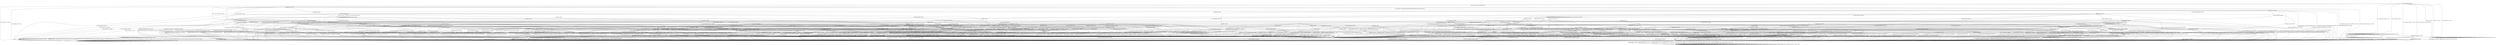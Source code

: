 digraph h14 {
s0 [label="s0"];
s1 [label="s1"];
s2 [label="s2"];
s6 [label="s6"];
s8 [label="s8"];
s14 [label="s14"];
s3 [label="s3"];
s4 [label="s4"];
s7 [label="s7"];
s9 [label="s9"];
s10 [label="s10"];
s15 [label="s15"];
s48 [label="s48"];
s5 [label="s5"];
s11 [label="s11"];
s19 [label="s19"];
s21 [label="s21"];
s25 [label="s25"];
s26 [label="s26"];
s29 [label="s29"];
s31 [label="s31"];
s40 [label="s40"];
s51 [label="s51"];
s74 [label="s74"];
s76 [label="s76"];
s12 [label="s12"];
s16 [label="s16"];
s17 [label="s17"];
s28 [label="s28"];
s34 [label="s34"];
s35 [label="s35"];
s43 [label="s43"];
s49 [label="s49"];
s53 [label="s53"];
s54 [label="s54"];
s56 [label="s56"];
s57 [label="s57"];
s75 [label="s75"];
s77 [label="s77"];
s78 [label="s78"];
s13 [label="s13"];
s18 [label="s18"];
s20 [label="s20"];
s22 [label="s22"];
s27 [label="s27"];
s30 [label="s30"];
s32 [label="s32"];
s33 [label="s33"];
s38 [label="s38"];
s41 [label="s41"];
s42 [label="s42"];
s50 [label="s50"];
s58 [label="s58"];
s59 [label="s59"];
s62 [label="s62"];
s23 [label="s23"];
s36 [label="s36"];
s37 [label="s37"];
s39 [label="s39"];
s44 [label="s44"];
s45 [label="s45"];
s46 [label="s46"];
s52 [label="s52"];
s55 [label="s55"];
s61 [label="s61"];
s63 [label="s63"];
s64 [label="s64"];
s67 [label="s67"];
s69 [label="s69"];
s70 [label="s70"];
s24 [label="s24"];
s47 [label="s47"];
s60 [label="s60"];
s65 [label="s65"];
s66 [label="s66"];
s68 [label="s68"];
s72 [label="s72"];
s71 [label="s71"];
s73 [label="s73"];
s0 -> s1 [label="RSA_CLIENT_HELLO / HELLO_VERIFY_REQUEST"];
s0 -> s2 [label="RSA_CLIENT_KEY_EXCHANGE / TIMEOUT"];
s0 -> s8 [label="CHANGE_CIPHER_SPEC / TIMEOUT"];
s0 -> s14 [label="FINISHED / TIMEOUT"];
s0 -> s0 [label="APPLICATION / TIMEOUT"];
s0 -> s14 [label="CERTIFICATE / TIMEOUT"];
s0 -> s2 [label="EMPTY_CERTIFICATE / TIMEOUT"];
s0 -> s14 [label="CERTIFICATE_VERIFY / TIMEOUT"];
s0 -> s6 [label="Alert(WARNING,CLOSE_NOTIFY) / TIMEOUT"];
s0 -> s6 [label="Alert(FATAL,UNEXPECTED_MESSAGE) / TIMEOUT"];
s1 -> s3 [label="RSA_CLIENT_HELLO / SERVER_HELLO,CERTIFICATE,CERTIFICATE_REQUEST,SERVER_HELLO_DONE"];
s1 -> s4 [label="RSA_CLIENT_KEY_EXCHANGE / TIMEOUT"];
s1 -> s8 [label="CHANGE_CIPHER_SPEC / TIMEOUT"];
s1 -> s10 [label="FINISHED / TIMEOUT"];
s1 -> s1 [label="APPLICATION / TIMEOUT"];
s1 -> s48 [label="CERTIFICATE / TIMEOUT"];
s1 -> s15 [label="EMPTY_CERTIFICATE / TIMEOUT"];
s1 -> s10 [label="CERTIFICATE_VERIFY / TIMEOUT"];
s1 -> s6 [label="Alert(WARNING,CLOSE_NOTIFY) / Alert(WARNING,CLOSE_NOTIFY)"];
s1 -> s6 [label="Alert(FATAL,UNEXPECTED_MESSAGE) / TIMEOUT"];
s2 -> s2 [label="RSA_CLIENT_HELLO / TIMEOUT"];
s2 -> s14 [label="RSA_CLIENT_KEY_EXCHANGE / TIMEOUT"];
s2 -> s9 [label="CHANGE_CIPHER_SPEC / TIMEOUT"];
s2 -> s2 [label="FINISHED / TIMEOUT"];
s2 -> s2 [label="APPLICATION / TIMEOUT"];
s2 -> s2 [label="CERTIFICATE / TIMEOUT"];
s2 -> s2 [label="EMPTY_CERTIFICATE / TIMEOUT"];
s2 -> s2 [label="CERTIFICATE_VERIFY / TIMEOUT"];
s2 -> s6 [label="Alert(WARNING,CLOSE_NOTIFY) / TIMEOUT"];
s2 -> s6 [label="Alert(FATAL,UNEXPECTED_MESSAGE) / TIMEOUT"];
s6 -> s7 [label="RSA_CLIENT_HELLO / TIMEOUT"];
s6 -> s7 [label="RSA_CLIENT_KEY_EXCHANGE / TIMEOUT"];
s6 -> s7 [label="CHANGE_CIPHER_SPEC / TIMEOUT"];
s6 -> s7 [label="FINISHED / TIMEOUT"];
s6 -> s7 [label="APPLICATION / TIMEOUT"];
s6 -> s7 [label="CERTIFICATE / TIMEOUT"];
s6 -> s7 [label="EMPTY_CERTIFICATE / TIMEOUT"];
s6 -> s7 [label="CERTIFICATE_VERIFY / TIMEOUT"];
s6 -> s7 [label="Alert(WARNING,CLOSE_NOTIFY) / TIMEOUT"];
s6 -> s7 [label="Alert(FATAL,UNEXPECTED_MESSAGE) / TIMEOUT"];
s8 -> s8 [label="RSA_CLIENT_HELLO / TIMEOUT"];
s8 -> s8 [label="RSA_CLIENT_KEY_EXCHANGE / TIMEOUT"];
s8 -> s8 [label="CHANGE_CIPHER_SPEC / TIMEOUT"];
s8 -> s8 [label="FINISHED / TIMEOUT"];
s8 -> s8 [label="APPLICATION / TIMEOUT"];
s8 -> s8 [label="CERTIFICATE / TIMEOUT"];
s8 -> s8 [label="EMPTY_CERTIFICATE / TIMEOUT"];
s8 -> s8 [label="CERTIFICATE_VERIFY / TIMEOUT"];
s8 -> s8 [label="Alert(WARNING,CLOSE_NOTIFY) / TIMEOUT"];
s8 -> s8 [label="Alert(FATAL,UNEXPECTED_MESSAGE) / TIMEOUT"];
s14 -> s14 [label="RSA_CLIENT_HELLO / TIMEOUT"];
s14 -> s14 [label="RSA_CLIENT_KEY_EXCHANGE / TIMEOUT"];
s14 -> s8 [label="CHANGE_CIPHER_SPEC / TIMEOUT"];
s14 -> s14 [label="FINISHED / TIMEOUT"];
s14 -> s14 [label="APPLICATION / TIMEOUT"];
s14 -> s14 [label="CERTIFICATE / TIMEOUT"];
s14 -> s14 [label="EMPTY_CERTIFICATE / TIMEOUT"];
s14 -> s14 [label="CERTIFICATE_VERIFY / TIMEOUT"];
s14 -> s6 [label="Alert(WARNING,CLOSE_NOTIFY) / TIMEOUT"];
s14 -> s6 [label="Alert(FATAL,UNEXPECTED_MESSAGE) / TIMEOUT"];
s3 -> s6 [label="RSA_CLIENT_HELLO / Alert(FATAL,UNEXPECTED_MESSAGE)"];
s3 -> s11 [label="RSA_CLIENT_KEY_EXCHANGE / TIMEOUT"];
s3 -> s8 [label="CHANGE_CIPHER_SPEC / TIMEOUT"];
s3 -> s10 [label="FINISHED / TIMEOUT"];
s3 -> s3 [label="APPLICATION / TIMEOUT"];
s3 -> s76 [label="CERTIFICATE / TIMEOUT"];
s3 -> s25 [label="EMPTY_CERTIFICATE / TIMEOUT"];
s3 -> s10 [label="CERTIFICATE_VERIFY / TIMEOUT"];
s3 -> s6 [label="Alert(WARNING,CLOSE_NOTIFY) / Alert(WARNING,CLOSE_NOTIFY)"];
s3 -> s6 [label="Alert(FATAL,UNEXPECTED_MESSAGE) / TIMEOUT"];
s4 -> s29 [label="RSA_CLIENT_HELLO / TIMEOUT"];
s4 -> s10 [label="RSA_CLIENT_KEY_EXCHANGE / TIMEOUT"];
s4 -> s5 [label="CHANGE_CIPHER_SPEC / TIMEOUT"];
s4 -> s19 [label="FINISHED / TIMEOUT"];
s4 -> s4 [label="APPLICATION / TIMEOUT"];
s4 -> s26 [label="CERTIFICATE / TIMEOUT"];
s4 -> s26 [label="EMPTY_CERTIFICATE / TIMEOUT"];
s4 -> s40 [label="CERTIFICATE_VERIFY / TIMEOUT"];
s4 -> s6 [label="Alert(WARNING,CLOSE_NOTIFY) / Alert(WARNING,CLOSE_NOTIFY)"];
s4 -> s6 [label="Alert(FATAL,UNEXPECTED_MESSAGE) / TIMEOUT"];
s7 -> s7 [label="RSA_CLIENT_HELLO / SOCKET_CLOSED"];
s7 -> s7 [label="RSA_CLIENT_KEY_EXCHANGE / SOCKET_CLOSED"];
s7 -> s7 [label="CHANGE_CIPHER_SPEC / SOCKET_CLOSED"];
s7 -> s7 [label="FINISHED / SOCKET_CLOSED"];
s7 -> s7 [label="APPLICATION / SOCKET_CLOSED"];
s7 -> s7 [label="CERTIFICATE / SOCKET_CLOSED"];
s7 -> s7 [label="EMPTY_CERTIFICATE / SOCKET_CLOSED"];
s7 -> s7 [label="CERTIFICATE_VERIFY / SOCKET_CLOSED"];
s7 -> s7 [label="Alert(WARNING,CLOSE_NOTIFY) / SOCKET_CLOSED"];
s7 -> s7 [label="Alert(FATAL,UNEXPECTED_MESSAGE) / SOCKET_CLOSED"];
s9 -> s6 [label="RSA_CLIENT_HELLO / TIMEOUT"];
s9 -> s6 [label="RSA_CLIENT_KEY_EXCHANGE / TIMEOUT"];
s9 -> s8 [label="CHANGE_CIPHER_SPEC / TIMEOUT"];
s9 -> s6 [label="FINISHED / TIMEOUT"];
s9 -> s9 [label="APPLICATION / TIMEOUT"];
s9 -> s6 [label="CERTIFICATE / TIMEOUT"];
s9 -> s6 [label="EMPTY_CERTIFICATE / TIMEOUT"];
s9 -> s6 [label="CERTIFICATE_VERIFY / TIMEOUT"];
s9 -> s9 [label="Alert(WARNING,CLOSE_NOTIFY) / TIMEOUT"];
s9 -> s9 [label="Alert(FATAL,UNEXPECTED_MESSAGE) / TIMEOUT"];
s10 -> s10 [label="RSA_CLIENT_HELLO / TIMEOUT"];
s10 -> s10 [label="RSA_CLIENT_KEY_EXCHANGE / TIMEOUT"];
s10 -> s8 [label="CHANGE_CIPHER_SPEC / TIMEOUT"];
s10 -> s10 [label="FINISHED / TIMEOUT"];
s10 -> s10 [label="APPLICATION / TIMEOUT"];
s10 -> s10 [label="CERTIFICATE / TIMEOUT"];
s10 -> s10 [label="EMPTY_CERTIFICATE / TIMEOUT"];
s10 -> s10 [label="CERTIFICATE_VERIFY / TIMEOUT"];
s10 -> s6 [label="Alert(WARNING,CLOSE_NOTIFY) / Alert(WARNING,CLOSE_NOTIFY)"];
s10 -> s6 [label="Alert(FATAL,UNEXPECTED_MESSAGE) / TIMEOUT"];
s15 -> s31 [label="RSA_CLIENT_HELLO / TIMEOUT"];
s15 -> s26 [label="RSA_CLIENT_KEY_EXCHANGE / TIMEOUT"];
s15 -> s5 [label="CHANGE_CIPHER_SPEC / TIMEOUT"];
s15 -> s21 [label="FINISHED / TIMEOUT"];
s15 -> s15 [label="APPLICATION / TIMEOUT"];
s15 -> s10 [label="CERTIFICATE / TIMEOUT"];
s15 -> s10 [label="EMPTY_CERTIFICATE / TIMEOUT"];
s15 -> s51 [label="CERTIFICATE_VERIFY / TIMEOUT"];
s15 -> s6 [label="Alert(WARNING,CLOSE_NOTIFY) / Alert(WARNING,CLOSE_NOTIFY)"];
s15 -> s6 [label="Alert(FATAL,UNEXPECTED_MESSAGE) / TIMEOUT"];
s48 -> s48 [label="RSA_CLIENT_HELLO / TIMEOUT"];
s48 -> s76 [label="RSA_CLIENT_KEY_EXCHANGE / TIMEOUT"];
s48 -> s8 [label="CHANGE_CIPHER_SPEC / TIMEOUT"];
s48 -> s74 [label="FINISHED / TIMEOUT"];
s48 -> s48 [label="APPLICATION / TIMEOUT"];
s48 -> s10 [label="CERTIFICATE / TIMEOUT"];
s48 -> s10 [label="EMPTY_CERTIFICATE / TIMEOUT"];
s48 -> s51 [label="CERTIFICATE_VERIFY / TIMEOUT"];
s48 -> s6 [label="Alert(WARNING,CLOSE_NOTIFY) / Alert(WARNING,CLOSE_NOTIFY)"];
s48 -> s6 [label="Alert(FATAL,UNEXPECTED_MESSAGE) / TIMEOUT"];
s5 -> s6 [label="RSA_CLIENT_HELLO / Alert(FATAL,UNEXPECTED_MESSAGE)"];
s5 -> s6 [label="RSA_CLIENT_KEY_EXCHANGE / Alert(FATAL,UNEXPECTED_MESSAGE)"];
s5 -> s8 [label="CHANGE_CIPHER_SPEC / TIMEOUT"];
s5 -> s6 [label="FINISHED / Alert(FATAL,UNEXPECTED_MESSAGE)"];
s5 -> s5 [label="APPLICATION / TIMEOUT"];
s5 -> s6 [label="CERTIFICATE / Alert(FATAL,UNEXPECTED_MESSAGE)"];
s5 -> s6 [label="EMPTY_CERTIFICATE / Alert(FATAL,UNEXPECTED_MESSAGE)"];
s5 -> s6 [label="CERTIFICATE_VERIFY / Alert(FATAL,UNEXPECTED_MESSAGE)"];
s5 -> s5 [label="Alert(WARNING,CLOSE_NOTIFY) / TIMEOUT"];
s5 -> s5 [label="Alert(FATAL,UNEXPECTED_MESSAGE) / TIMEOUT"];
s11 -> s29 [label="RSA_CLIENT_HELLO / TIMEOUT"];
s11 -> s10 [label="RSA_CLIENT_KEY_EXCHANGE / TIMEOUT"];
s11 -> s12 [label="CHANGE_CIPHER_SPEC / TIMEOUT"];
s11 -> s19 [label="FINISHED / TIMEOUT"];
s11 -> s11 [label="APPLICATION / TIMEOUT"];
s11 -> s16 [label="CERTIFICATE / TIMEOUT"];
s11 -> s49 [label="EMPTY_CERTIFICATE / TIMEOUT"];
s11 -> s17 [label="CERTIFICATE_VERIFY / TIMEOUT"];
s11 -> s6 [label="Alert(WARNING,CLOSE_NOTIFY) / Alert(WARNING,CLOSE_NOTIFY)"];
s11 -> s6 [label="Alert(FATAL,UNEXPECTED_MESSAGE) / TIMEOUT"];
s19 -> s34 [label="RSA_CLIENT_HELLO / TIMEOUT"];
s19 -> s10 [label="RSA_CLIENT_KEY_EXCHANGE / TIMEOUT"];
s19 -> s5 [label="CHANGE_CIPHER_SPEC / TIMEOUT"];
s19 -> s10 [label="FINISHED / TIMEOUT"];
s19 -> s19 [label="APPLICATION / TIMEOUT"];
s19 -> s27 [label="CERTIFICATE / TIMEOUT"];
s19 -> s27 [label="EMPTY_CERTIFICATE / TIMEOUT"];
s19 -> s43 [label="CERTIFICATE_VERIFY / TIMEOUT"];
s19 -> s6 [label="Alert(WARNING,CLOSE_NOTIFY) / Alert(WARNING,CLOSE_NOTIFY)"];
s19 -> s6 [label="Alert(FATAL,UNEXPECTED_MESSAGE) / TIMEOUT"];
s21 -> s35 [label="RSA_CLIENT_HELLO / TIMEOUT"];
s21 -> s27 [label="RSA_CLIENT_KEY_EXCHANGE / TIMEOUT"];
s21 -> s5 [label="CHANGE_CIPHER_SPEC / TIMEOUT"];
s21 -> s10 [label="FINISHED / TIMEOUT"];
s21 -> s21 [label="APPLICATION / TIMEOUT"];
s21 -> s10 [label="CERTIFICATE / TIMEOUT"];
s21 -> s10 [label="EMPTY_CERTIFICATE / TIMEOUT"];
s21 -> s53 [label="CERTIFICATE_VERIFY / TIMEOUT"];
s21 -> s6 [label="Alert(WARNING,CLOSE_NOTIFY) / Alert(WARNING,CLOSE_NOTIFY)"];
s21 -> s6 [label="Alert(FATAL,UNEXPECTED_MESSAGE) / TIMEOUT"];
s25 -> s31 [label="RSA_CLIENT_HELLO / TIMEOUT"];
s25 -> s49 [label="RSA_CLIENT_KEY_EXCHANGE / TIMEOUT"];
s25 -> s5 [label="CHANGE_CIPHER_SPEC / TIMEOUT"];
s25 -> s21 [label="FINISHED / TIMEOUT"];
s25 -> s25 [label="APPLICATION / TIMEOUT"];
s25 -> s10 [label="CERTIFICATE / TIMEOUT"];
s25 -> s10 [label="EMPTY_CERTIFICATE / TIMEOUT"];
s25 -> s28 [label="CERTIFICATE_VERIFY / TIMEOUT"];
s25 -> s6 [label="Alert(WARNING,CLOSE_NOTIFY) / Alert(WARNING,CLOSE_NOTIFY)"];
s25 -> s6 [label="Alert(FATAL,UNEXPECTED_MESSAGE) / TIMEOUT"];
s26 -> s41 [label="RSA_CLIENT_HELLO / TIMEOUT"];
s26 -> s10 [label="RSA_CLIENT_KEY_EXCHANGE / TIMEOUT"];
s26 -> s5 [label="CHANGE_CIPHER_SPEC / TIMEOUT"];
s26 -> s27 [label="FINISHED / TIMEOUT"];
s26 -> s26 [label="APPLICATION / TIMEOUT"];
s26 -> s10 [label="CERTIFICATE / TIMEOUT"];
s26 -> s10 [label="EMPTY_CERTIFICATE / TIMEOUT"];
s26 -> s54 [label="CERTIFICATE_VERIFY / TIMEOUT"];
s26 -> s6 [label="Alert(WARNING,CLOSE_NOTIFY) / Alert(WARNING,CLOSE_NOTIFY)"];
s26 -> s6 [label="Alert(FATAL,UNEXPECTED_MESSAGE) / TIMEOUT"];
s29 -> s10 [label="RSA_CLIENT_HELLO / TIMEOUT"];
s29 -> s10 [label="RSA_CLIENT_KEY_EXCHANGE / TIMEOUT"];
s29 -> s5 [label="CHANGE_CIPHER_SPEC / TIMEOUT"];
s29 -> s34 [label="FINISHED / TIMEOUT"];
s29 -> s29 [label="APPLICATION / TIMEOUT"];
s29 -> s41 [label="CERTIFICATE / TIMEOUT"];
s29 -> s41 [label="EMPTY_CERTIFICATE / TIMEOUT"];
s29 -> s56 [label="CERTIFICATE_VERIFY / TIMEOUT"];
s29 -> s6 [label="Alert(WARNING,CLOSE_NOTIFY) / Alert(WARNING,CLOSE_NOTIFY)"];
s29 -> s6 [label="Alert(FATAL,UNEXPECTED_MESSAGE) / TIMEOUT"];
s31 -> s10 [label="RSA_CLIENT_HELLO / TIMEOUT"];
s31 -> s41 [label="RSA_CLIENT_KEY_EXCHANGE / TIMEOUT"];
s31 -> s5 [label="CHANGE_CIPHER_SPEC / TIMEOUT"];
s31 -> s35 [label="FINISHED / TIMEOUT"];
s31 -> s31 [label="APPLICATION / TIMEOUT"];
s31 -> s10 [label="CERTIFICATE / TIMEOUT"];
s31 -> s10 [label="EMPTY_CERTIFICATE / TIMEOUT"];
s31 -> s57 [label="CERTIFICATE_VERIFY / TIMEOUT"];
s31 -> s6 [label="Alert(WARNING,CLOSE_NOTIFY) / Alert(WARNING,CLOSE_NOTIFY)"];
s31 -> s6 [label="Alert(FATAL,UNEXPECTED_MESSAGE) / TIMEOUT"];
s40 -> s56 [label="RSA_CLIENT_HELLO / TIMEOUT"];
s40 -> s10 [label="RSA_CLIENT_KEY_EXCHANGE / TIMEOUT"];
s40 -> s5 [label="CHANGE_CIPHER_SPEC / TIMEOUT"];
s40 -> s43 [label="FINISHED / TIMEOUT"];
s40 -> s40 [label="APPLICATION / TIMEOUT"];
s40 -> s54 [label="CERTIFICATE / TIMEOUT"];
s40 -> s54 [label="EMPTY_CERTIFICATE / TIMEOUT"];
s40 -> s10 [label="CERTIFICATE_VERIFY / TIMEOUT"];
s40 -> s6 [label="Alert(WARNING,CLOSE_NOTIFY) / Alert(WARNING,CLOSE_NOTIFY)"];
s40 -> s6 [label="Alert(FATAL,UNEXPECTED_MESSAGE) / TIMEOUT"];
s51 -> s57 [label="RSA_CLIENT_HELLO / TIMEOUT"];
s51 -> s54 [label="RSA_CLIENT_KEY_EXCHANGE / TIMEOUT"];
s51 -> s5 [label="CHANGE_CIPHER_SPEC / TIMEOUT"];
s51 -> s53 [label="FINISHED / TIMEOUT"];
s51 -> s51 [label="APPLICATION / TIMEOUT"];
s51 -> s10 [label="CERTIFICATE / TIMEOUT"];
s51 -> s10 [label="EMPTY_CERTIFICATE / TIMEOUT"];
s51 -> s10 [label="CERTIFICATE_VERIFY / TIMEOUT"];
s51 -> s6 [label="Alert(WARNING,CLOSE_NOTIFY) / Alert(WARNING,CLOSE_NOTIFY)"];
s51 -> s6 [label="Alert(FATAL,UNEXPECTED_MESSAGE) / TIMEOUT"];
s74 -> s75 [label="RSA_CLIENT_HELLO / TIMEOUT"];
s74 -> s77 [label="RSA_CLIENT_KEY_EXCHANGE / TIMEOUT"];
s74 -> s8 [label="CHANGE_CIPHER_SPEC / TIMEOUT"];
s74 -> s10 [label="FINISHED / TIMEOUT"];
s74 -> s74 [label="APPLICATION / TIMEOUT"];
s74 -> s10 [label="CERTIFICATE / TIMEOUT"];
s74 -> s10 [label="EMPTY_CERTIFICATE / TIMEOUT"];
s74 -> s53 [label="CERTIFICATE_VERIFY / TIMEOUT"];
s74 -> s6 [label="Alert(WARNING,CLOSE_NOTIFY) / Alert(WARNING,CLOSE_NOTIFY)"];
s74 -> s6 [label="Alert(FATAL,UNEXPECTED_MESSAGE) / TIMEOUT"];
s76 -> s48 [label="RSA_CLIENT_HELLO / TIMEOUT"];
s76 -> s10 [label="RSA_CLIENT_KEY_EXCHANGE / TIMEOUT"];
s76 -> s8 [label="CHANGE_CIPHER_SPEC / TIMEOUT"];
s76 -> s74 [label="FINISHED / TIMEOUT"];
s76 -> s76 [label="APPLICATION / TIMEOUT"];
s76 -> s10 [label="CERTIFICATE / TIMEOUT"];
s76 -> s10 [label="EMPTY_CERTIFICATE / TIMEOUT"];
s76 -> s78 [label="CERTIFICATE_VERIFY / TIMEOUT"];
s76 -> s6 [label="Alert(WARNING,CLOSE_NOTIFY) / Alert(WARNING,CLOSE_NOTIFY)"];
s76 -> s6 [label="Alert(FATAL,UNEXPECTED_MESSAGE) / TIMEOUT"];
s12 -> s30 [label="RSA_CLIENT_HELLO / TIMEOUT"];
s12 -> s10 [label="RSA_CLIENT_KEY_EXCHANGE / TIMEOUT"];
s12 -> s8 [label="CHANGE_CIPHER_SPEC / TIMEOUT"];
s12 -> s13 [label="FINISHED / CHANGE_CIPHER_SPEC,FINISHED,CHANGE_CIPHER_SPEC,FINISHED"];
s12 -> s12 [label="APPLICATION / TIMEOUT"];
s12 -> s20 [label="CERTIFICATE / TIMEOUT"];
s12 -> s50 [label="EMPTY_CERTIFICATE / TIMEOUT"];
s12 -> s62 [label="CERTIFICATE_VERIFY / TIMEOUT"];
s12 -> s12 [label="Alert(WARNING,CLOSE_NOTIFY) / TIMEOUT"];
s12 -> s12 [label="Alert(FATAL,UNEXPECTED_MESSAGE) / TIMEOUT"];
s16 -> s41 [label="RSA_CLIENT_HELLO / TIMEOUT"];
s16 -> s10 [label="RSA_CLIENT_KEY_EXCHANGE / TIMEOUT"];
s16 -> s32 [label="CHANGE_CIPHER_SPEC / TIMEOUT"];
s16 -> s27 [label="FINISHED / TIMEOUT"];
s16 -> s16 [label="APPLICATION / TIMEOUT"];
s16 -> s10 [label="CERTIFICATE / TIMEOUT"];
s16 -> s10 [label="EMPTY_CERTIFICATE / TIMEOUT"];
s16 -> s16 [label="CERTIFICATE_VERIFY / TIMEOUT"];
s16 -> s6 [label="Alert(WARNING,CLOSE_NOTIFY) / Alert(WARNING,CLOSE_NOTIFY)"];
s16 -> s6 [label="Alert(FATAL,UNEXPECTED_MESSAGE) / TIMEOUT"];
s17 -> s33 [label="RSA_CLIENT_HELLO / TIMEOUT"];
s17 -> s10 [label="RSA_CLIENT_KEY_EXCHANGE / TIMEOUT"];
s17 -> s18 [label="CHANGE_CIPHER_SPEC / TIMEOUT"];
s17 -> s22 [label="FINISHED / TIMEOUT"];
s17 -> s17 [label="APPLICATION / TIMEOUT"];
s17 -> s42 [label="CERTIFICATE / TIMEOUT"];
s17 -> s42 [label="EMPTY_CERTIFICATE / TIMEOUT"];
s17 -> s10 [label="CERTIFICATE_VERIFY / TIMEOUT"];
s17 -> s6 [label="Alert(WARNING,CLOSE_NOTIFY) / Alert(WARNING,CLOSE_NOTIFY)"];
s17 -> s6 [label="Alert(FATAL,UNEXPECTED_MESSAGE) / TIMEOUT"];
s28 -> s38 [label="RSA_CLIENT_HELLO / TIMEOUT"];
s28 -> s42 [label="RSA_CLIENT_KEY_EXCHANGE / TIMEOUT"];
s28 -> s18 [label="CHANGE_CIPHER_SPEC / TIMEOUT"];
s28 -> s28 [label="FINISHED / TIMEOUT"];
s28 -> s28 [label="APPLICATION / TIMEOUT"];
s28 -> s10 [label="CERTIFICATE / TIMEOUT"];
s28 -> s10 [label="EMPTY_CERTIFICATE / TIMEOUT"];
s28 -> s10 [label="CERTIFICATE_VERIFY / TIMEOUT"];
s28 -> s6 [label="Alert(WARNING,CLOSE_NOTIFY) / Alert(WARNING,CLOSE_NOTIFY)"];
s28 -> s6 [label="Alert(FATAL,UNEXPECTED_MESSAGE) / TIMEOUT"];
s34 -> s10 [label="RSA_CLIENT_HELLO / TIMEOUT"];
s34 -> s10 [label="RSA_CLIENT_KEY_EXCHANGE / TIMEOUT"];
s34 -> s5 [label="CHANGE_CIPHER_SPEC / TIMEOUT"];
s34 -> s10 [label="FINISHED / TIMEOUT"];
s34 -> s34 [label="APPLICATION / TIMEOUT"];
s34 -> s37 [label="CERTIFICATE / TIMEOUT"];
s34 -> s37 [label="EMPTY_CERTIFICATE / TIMEOUT"];
s34 -> s58 [label="CERTIFICATE_VERIFY / TIMEOUT"];
s34 -> s6 [label="Alert(WARNING,CLOSE_NOTIFY) / Alert(WARNING,CLOSE_NOTIFY)"];
s34 -> s6 [label="Alert(FATAL,UNEXPECTED_MESSAGE) / TIMEOUT"];
s35 -> s10 [label="RSA_CLIENT_HELLO / TIMEOUT"];
s35 -> s37 [label="RSA_CLIENT_KEY_EXCHANGE / TIMEOUT"];
s35 -> s5 [label="CHANGE_CIPHER_SPEC / TIMEOUT"];
s35 -> s10 [label="FINISHED / TIMEOUT"];
s35 -> s35 [label="APPLICATION / TIMEOUT"];
s35 -> s10 [label="CERTIFICATE / TIMEOUT"];
s35 -> s10 [label="EMPTY_CERTIFICATE / TIMEOUT"];
s35 -> s59 [label="CERTIFICATE_VERIFY / TIMEOUT"];
s35 -> s6 [label="Alert(WARNING,CLOSE_NOTIFY) / Alert(WARNING,CLOSE_NOTIFY)"];
s35 -> s6 [label="Alert(FATAL,UNEXPECTED_MESSAGE) / TIMEOUT"];
s43 -> s58 [label="RSA_CLIENT_HELLO / TIMEOUT"];
s43 -> s10 [label="RSA_CLIENT_KEY_EXCHANGE / TIMEOUT"];
s43 -> s5 [label="CHANGE_CIPHER_SPEC / TIMEOUT"];
s43 -> s10 [label="FINISHED / TIMEOUT"];
s43 -> s43 [label="APPLICATION / TIMEOUT"];
s43 -> s55 [label="CERTIFICATE / TIMEOUT"];
s43 -> s55 [label="EMPTY_CERTIFICATE / TIMEOUT"];
s43 -> s10 [label="CERTIFICATE_VERIFY / TIMEOUT"];
s43 -> s6 [label="Alert(WARNING,CLOSE_NOTIFY) / Alert(WARNING,CLOSE_NOTIFY)"];
s43 -> s6 [label="Alert(FATAL,UNEXPECTED_MESSAGE) / TIMEOUT"];
s49 -> s41 [label="RSA_CLIENT_HELLO / TIMEOUT"];
s49 -> s10 [label="RSA_CLIENT_KEY_EXCHANGE / TIMEOUT"];
s49 -> s32 [label="CHANGE_CIPHER_SPEC / TIMEOUT"];
s49 -> s27 [label="FINISHED / TIMEOUT"];
s49 -> s49 [label="APPLICATION / TIMEOUT"];
s49 -> s10 [label="CERTIFICATE / TIMEOUT"];
s49 -> s10 [label="EMPTY_CERTIFICATE / TIMEOUT"];
s49 -> s42 [label="CERTIFICATE_VERIFY / TIMEOUT"];
s49 -> s6 [label="Alert(WARNING,CLOSE_NOTIFY) / Alert(WARNING,CLOSE_NOTIFY)"];
s49 -> s6 [label="Alert(FATAL,UNEXPECTED_MESSAGE) / TIMEOUT"];
s53 -> s59 [label="RSA_CLIENT_HELLO / TIMEOUT"];
s53 -> s55 [label="RSA_CLIENT_KEY_EXCHANGE / TIMEOUT"];
s53 -> s5 [label="CHANGE_CIPHER_SPEC / TIMEOUT"];
s53 -> s10 [label="FINISHED / TIMEOUT"];
s53 -> s53 [label="APPLICATION / TIMEOUT"];
s53 -> s10 [label="CERTIFICATE / TIMEOUT"];
s53 -> s10 [label="EMPTY_CERTIFICATE / TIMEOUT"];
s53 -> s10 [label="CERTIFICATE_VERIFY / TIMEOUT"];
s53 -> s6 [label="Alert(WARNING,CLOSE_NOTIFY) / Alert(WARNING,CLOSE_NOTIFY)"];
s53 -> s6 [label="Alert(FATAL,UNEXPECTED_MESSAGE) / TIMEOUT"];
s54 -> s61 [label="RSA_CLIENT_HELLO / TIMEOUT"];
s54 -> s10 [label="RSA_CLIENT_KEY_EXCHANGE / TIMEOUT"];
s54 -> s5 [label="CHANGE_CIPHER_SPEC / TIMEOUT"];
s54 -> s55 [label="FINISHED / TIMEOUT"];
s54 -> s54 [label="APPLICATION / TIMEOUT"];
s54 -> s10 [label="CERTIFICATE / TIMEOUT"];
s54 -> s10 [label="EMPTY_CERTIFICATE / TIMEOUT"];
s54 -> s10 [label="CERTIFICATE_VERIFY / TIMEOUT"];
s54 -> s6 [label="Alert(WARNING,CLOSE_NOTIFY) / Alert(WARNING,CLOSE_NOTIFY)"];
s54 -> s6 [label="Alert(FATAL,UNEXPECTED_MESSAGE) / TIMEOUT"];
s56 -> s10 [label="RSA_CLIENT_HELLO / TIMEOUT"];
s56 -> s10 [label="RSA_CLIENT_KEY_EXCHANGE / TIMEOUT"];
s56 -> s5 [label="CHANGE_CIPHER_SPEC / TIMEOUT"];
s56 -> s58 [label="FINISHED / TIMEOUT"];
s56 -> s56 [label="APPLICATION / TIMEOUT"];
s56 -> s61 [label="CERTIFICATE / TIMEOUT"];
s56 -> s61 [label="EMPTY_CERTIFICATE / TIMEOUT"];
s56 -> s10 [label="CERTIFICATE_VERIFY / TIMEOUT"];
s56 -> s6 [label="Alert(WARNING,CLOSE_NOTIFY) / Alert(WARNING,CLOSE_NOTIFY)"];
s56 -> s6 [label="Alert(FATAL,UNEXPECTED_MESSAGE) / TIMEOUT"];
s57 -> s10 [label="RSA_CLIENT_HELLO / TIMEOUT"];
s57 -> s61 [label="RSA_CLIENT_KEY_EXCHANGE / TIMEOUT"];
s57 -> s5 [label="CHANGE_CIPHER_SPEC / TIMEOUT"];
s57 -> s59 [label="FINISHED / TIMEOUT"];
s57 -> s57 [label="APPLICATION / TIMEOUT"];
s57 -> s10 [label="CERTIFICATE / TIMEOUT"];
s57 -> s10 [label="EMPTY_CERTIFICATE / TIMEOUT"];
s57 -> s10 [label="CERTIFICATE_VERIFY / TIMEOUT"];
s57 -> s6 [label="Alert(WARNING,CLOSE_NOTIFY) / Alert(WARNING,CLOSE_NOTIFY)"];
s57 -> s6 [label="Alert(FATAL,UNEXPECTED_MESSAGE) / TIMEOUT"];
s75 -> s10 [label="RSA_CLIENT_HELLO / TIMEOUT"];
s75 -> s77 [label="RSA_CLIENT_KEY_EXCHANGE / TIMEOUT"];
s75 -> s8 [label="CHANGE_CIPHER_SPEC / TIMEOUT"];
s75 -> s10 [label="FINISHED / TIMEOUT"];
s75 -> s75 [label="APPLICATION / TIMEOUT"];
s75 -> s10 [label="CERTIFICATE / TIMEOUT"];
s75 -> s10 [label="EMPTY_CERTIFICATE / TIMEOUT"];
s75 -> s59 [label="CERTIFICATE_VERIFY / TIMEOUT"];
s75 -> s6 [label="Alert(WARNING,CLOSE_NOTIFY) / Alert(WARNING,CLOSE_NOTIFY)"];
s75 -> s6 [label="Alert(FATAL,UNEXPECTED_MESSAGE) / TIMEOUT"];
s77 -> s77 [label="RSA_CLIENT_HELLO / TIMEOUT"];
s77 -> s10 [label="RSA_CLIENT_KEY_EXCHANGE / TIMEOUT"];
s77 -> s8 [label="CHANGE_CIPHER_SPEC / TIMEOUT"];
s77 -> s10 [label="FINISHED / TIMEOUT"];
s77 -> s77 [label="APPLICATION / TIMEOUT"];
s77 -> s10 [label="CERTIFICATE / TIMEOUT"];
s77 -> s10 [label="EMPTY_CERTIFICATE / TIMEOUT"];
s77 -> s55 [label="CERTIFICATE_VERIFY / TIMEOUT"];
s77 -> s6 [label="Alert(WARNING,CLOSE_NOTIFY) / Alert(WARNING,CLOSE_NOTIFY)"];
s77 -> s6 [label="Alert(FATAL,UNEXPECTED_MESSAGE) / TIMEOUT"];
s78 -> s57 [label="RSA_CLIENT_HELLO / TIMEOUT"];
s78 -> s16 [label="RSA_CLIENT_KEY_EXCHANGE / TIMEOUT"];
s78 -> s5 [label="CHANGE_CIPHER_SPEC / TIMEOUT"];
s78 -> s53 [label="FINISHED / TIMEOUT"];
s78 -> s78 [label="APPLICATION / TIMEOUT"];
s78 -> s10 [label="CERTIFICATE / TIMEOUT"];
s78 -> s10 [label="EMPTY_CERTIFICATE / TIMEOUT"];
s78 -> s10 [label="CERTIFICATE_VERIFY / TIMEOUT"];
s78 -> s6 [label="Alert(WARNING,CLOSE_NOTIFY) / Alert(WARNING,CLOSE_NOTIFY)"];
s78 -> s6 [label="Alert(FATAL,UNEXPECTED_MESSAGE) / TIMEOUT"];
s13 -> s13 [label="RSA_CLIENT_HELLO / TIMEOUT"];
s13 -> s13 [label="RSA_CLIENT_KEY_EXCHANGE / TIMEOUT"];
s13 -> s8 [label="CHANGE_CIPHER_SPEC / TIMEOUT"];
s13 -> s13 [label="FINISHED / TIMEOUT"];
s13 -> s6 [label="APPLICATION / APPLICATION"];
s13 -> s13 [label="CERTIFICATE / TIMEOUT"];
s13 -> s13 [label="EMPTY_CERTIFICATE / TIMEOUT"];
s13 -> s13 [label="CERTIFICATE_VERIFY / TIMEOUT"];
s13 -> s6 [label="Alert(WARNING,CLOSE_NOTIFY) / TIMEOUT"];
s13 -> s6 [label="Alert(FATAL,UNEXPECTED_MESSAGE) / TIMEOUT"];
s18 -> s6 [label="RSA_CLIENT_HELLO / Alert(FATAL,HANDSHAKE_FAILURE)"];
s18 -> s6 [label="RSA_CLIENT_KEY_EXCHANGE / Alert(FATAL,HANDSHAKE_FAILURE)"];
s18 -> s8 [label="CHANGE_CIPHER_SPEC / TIMEOUT"];
s18 -> s6 [label="FINISHED / Alert(FATAL,HANDSHAKE_FAILURE)"];
s18 -> s18 [label="APPLICATION / TIMEOUT"];
s18 -> s6 [label="CERTIFICATE / Alert(FATAL,HANDSHAKE_FAILURE)"];
s18 -> s6 [label="EMPTY_CERTIFICATE / Alert(FATAL,HANDSHAKE_FAILURE)"];
s18 -> s6 [label="CERTIFICATE_VERIFY / Alert(FATAL,HANDSHAKE_FAILURE)"];
s18 -> s18 [label="Alert(WARNING,CLOSE_NOTIFY) / TIMEOUT"];
s18 -> s18 [label="Alert(FATAL,UNEXPECTED_MESSAGE) / TIMEOUT"];
s20 -> s63 [label="RSA_CLIENT_HELLO / TIMEOUT"];
s20 -> s10 [label="RSA_CLIENT_KEY_EXCHANGE / TIMEOUT"];
s20 -> s5 [label="CHANGE_CIPHER_SPEC / TIMEOUT"];
s20 -> s23 [label="FINISHED / TIMEOUT"];
s20 -> s10 [label="APPLICATION / TIMEOUT"];
s20 -> s10 [label="CERTIFICATE / TIMEOUT"];
s20 -> s10 [label="EMPTY_CERTIFICATE / TIMEOUT"];
s20 -> s52 [label="CERTIFICATE_VERIFY / TIMEOUT"];
s20 -> s6 [label="Alert(WARNING,CLOSE_NOTIFY) / Alert(WARNING,CLOSE_NOTIFY)"];
s20 -> s6 [label="Alert(FATAL,UNEXPECTED_MESSAGE) / TIMEOUT"];
s22 -> s36 [label="RSA_CLIENT_HELLO / TIMEOUT"];
s22 -> s10 [label="RSA_CLIENT_KEY_EXCHANGE / TIMEOUT"];
s22 -> s18 [label="CHANGE_CIPHER_SPEC / TIMEOUT"];
s22 -> s10 [label="FINISHED / TIMEOUT"];
s22 -> s22 [label="APPLICATION / TIMEOUT"];
s22 -> s44 [label="CERTIFICATE / TIMEOUT"];
s22 -> s44 [label="EMPTY_CERTIFICATE / TIMEOUT"];
s22 -> s10 [label="CERTIFICATE_VERIFY / TIMEOUT"];
s22 -> s6 [label="Alert(WARNING,CLOSE_NOTIFY) / Alert(WARNING,CLOSE_NOTIFY)"];
s22 -> s6 [label="Alert(FATAL,UNEXPECTED_MESSAGE) / TIMEOUT"];
s27 -> s37 [label="RSA_CLIENT_HELLO / TIMEOUT"];
s27 -> s10 [label="RSA_CLIENT_KEY_EXCHANGE / TIMEOUT"];
s27 -> s5 [label="CHANGE_CIPHER_SPEC / TIMEOUT"];
s27 -> s10 [label="FINISHED / TIMEOUT"];
s27 -> s27 [label="APPLICATION / TIMEOUT"];
s27 -> s10 [label="CERTIFICATE / TIMEOUT"];
s27 -> s10 [label="EMPTY_CERTIFICATE / TIMEOUT"];
s27 -> s55 [label="CERTIFICATE_VERIFY / TIMEOUT"];
s27 -> s6 [label="Alert(WARNING,CLOSE_NOTIFY) / Alert(WARNING,CLOSE_NOTIFY)"];
s27 -> s6 [label="Alert(FATAL,UNEXPECTED_MESSAGE) / TIMEOUT"];
s30 -> s10 [label="RSA_CLIENT_HELLO / TIMEOUT"];
s30 -> s10 [label="RSA_CLIENT_KEY_EXCHANGE / TIMEOUT"];
s30 -> s5 [label="CHANGE_CIPHER_SPEC / TIMEOUT"];
s30 -> s45 [label="FINISHED / TIMEOUT"];
s30 -> s10 [label="APPLICATION / TIMEOUT"];
s30 -> s63 [label="CERTIFICATE / TIMEOUT"];
s30 -> s63 [label="EMPTY_CERTIFICATE / TIMEOUT"];
s30 -> s64 [label="CERTIFICATE_VERIFY / TIMEOUT"];
s30 -> s6 [label="Alert(WARNING,CLOSE_NOTIFY) / Alert(WARNING,CLOSE_NOTIFY)"];
s30 -> s6 [label="Alert(FATAL,UNEXPECTED_MESSAGE) / TIMEOUT"];
s32 -> s10 [label="RSA_CLIENT_HELLO / TIMEOUT"];
s32 -> s10 [label="RSA_CLIENT_KEY_EXCHANGE / TIMEOUT"];
s32 -> s8 [label="CHANGE_CIPHER_SPEC / TIMEOUT"];
s32 -> s13 [label="FINISHED / CHANGE_CIPHER_SPEC,FINISHED,CHANGE_CIPHER_SPEC,FINISHED"];
s32 -> s32 [label="APPLICATION / TIMEOUT"];
s32 -> s10 [label="CERTIFICATE / TIMEOUT"];
s32 -> s10 [label="EMPTY_CERTIFICATE / TIMEOUT"];
s32 -> s10 [label="CERTIFICATE_VERIFY / TIMEOUT"];
s32 -> s32 [label="Alert(WARNING,CLOSE_NOTIFY) / TIMEOUT"];
s32 -> s32 [label="Alert(FATAL,UNEXPECTED_MESSAGE) / TIMEOUT"];
s33 -> s10 [label="RSA_CLIENT_HELLO / TIMEOUT"];
s33 -> s10 [label="RSA_CLIENT_KEY_EXCHANGE / TIMEOUT"];
s33 -> s18 [label="CHANGE_CIPHER_SPEC / TIMEOUT"];
s33 -> s36 [label="FINISHED / TIMEOUT"];
s33 -> s33 [label="APPLICATION / TIMEOUT"];
s33 -> s46 [label="CERTIFICATE / TIMEOUT"];
s33 -> s46 [label="EMPTY_CERTIFICATE / TIMEOUT"];
s33 -> s10 [label="CERTIFICATE_VERIFY / TIMEOUT"];
s33 -> s6 [label="Alert(WARNING,CLOSE_NOTIFY) / Alert(WARNING,CLOSE_NOTIFY)"];
s33 -> s6 [label="Alert(FATAL,UNEXPECTED_MESSAGE) / TIMEOUT"];
s38 -> s10 [label="RSA_CLIENT_HELLO / TIMEOUT"];
s38 -> s46 [label="RSA_CLIENT_KEY_EXCHANGE / TIMEOUT"];
s38 -> s18 [label="CHANGE_CIPHER_SPEC / TIMEOUT"];
s38 -> s39 [label="FINISHED / TIMEOUT"];
s38 -> s38 [label="APPLICATION / TIMEOUT"];
s38 -> s10 [label="CERTIFICATE / TIMEOUT"];
s38 -> s10 [label="EMPTY_CERTIFICATE / TIMEOUT"];
s38 -> s10 [label="CERTIFICATE_VERIFY / TIMEOUT"];
s38 -> s6 [label="Alert(WARNING,CLOSE_NOTIFY) / Alert(WARNING,CLOSE_NOTIFY)"];
s38 -> s6 [label="Alert(FATAL,UNEXPECTED_MESSAGE) / TIMEOUT"];
s41 -> s10 [label="RSA_CLIENT_HELLO / TIMEOUT"];
s41 -> s10 [label="RSA_CLIENT_KEY_EXCHANGE / TIMEOUT"];
s41 -> s5 [label="CHANGE_CIPHER_SPEC / TIMEOUT"];
s41 -> s37 [label="FINISHED / TIMEOUT"];
s41 -> s41 [label="APPLICATION / TIMEOUT"];
s41 -> s10 [label="CERTIFICATE / TIMEOUT"];
s41 -> s10 [label="EMPTY_CERTIFICATE / TIMEOUT"];
s41 -> s61 [label="CERTIFICATE_VERIFY / TIMEOUT"];
s41 -> s6 [label="Alert(WARNING,CLOSE_NOTIFY) / Alert(WARNING,CLOSE_NOTIFY)"];
s41 -> s6 [label="Alert(FATAL,UNEXPECTED_MESSAGE) / TIMEOUT"];
s42 -> s46 [label="RSA_CLIENT_HELLO / TIMEOUT"];
s42 -> s10 [label="RSA_CLIENT_KEY_EXCHANGE / TIMEOUT"];
s42 -> s18 [label="CHANGE_CIPHER_SPEC / TIMEOUT"];
s42 -> s44 [label="FINISHED / TIMEOUT"];
s42 -> s42 [label="APPLICATION / TIMEOUT"];
s42 -> s10 [label="CERTIFICATE / TIMEOUT"];
s42 -> s10 [label="EMPTY_CERTIFICATE / TIMEOUT"];
s42 -> s10 [label="CERTIFICATE_VERIFY / TIMEOUT"];
s42 -> s6 [label="Alert(WARNING,CLOSE_NOTIFY) / Alert(WARNING,CLOSE_NOTIFY)"];
s42 -> s6 [label="Alert(FATAL,UNEXPECTED_MESSAGE) / TIMEOUT"];
s50 -> s63 [label="RSA_CLIENT_HELLO / TIMEOUT"];
s50 -> s10 [label="RSA_CLIENT_KEY_EXCHANGE / TIMEOUT"];
s50 -> s5 [label="CHANGE_CIPHER_SPEC / TIMEOUT"];
s50 -> s23 [label="FINISHED / TIMEOUT"];
s50 -> s10 [label="APPLICATION / TIMEOUT"];
s50 -> s10 [label="CERTIFICATE / TIMEOUT"];
s50 -> s10 [label="EMPTY_CERTIFICATE / TIMEOUT"];
s50 -> s67 [label="CERTIFICATE_VERIFY / TIMEOUT"];
s50 -> s6 [label="Alert(WARNING,CLOSE_NOTIFY) / Alert(WARNING,CLOSE_NOTIFY)"];
s50 -> s6 [label="Alert(FATAL,UNEXPECTED_MESSAGE) / TIMEOUT"];
s58 -> s10 [label="RSA_CLIENT_HELLO / TIMEOUT"];
s58 -> s10 [label="RSA_CLIENT_KEY_EXCHANGE / TIMEOUT"];
s58 -> s5 [label="CHANGE_CIPHER_SPEC / TIMEOUT"];
s58 -> s10 [label="FINISHED / TIMEOUT"];
s58 -> s58 [label="APPLICATION / TIMEOUT"];
s58 -> s60 [label="CERTIFICATE / TIMEOUT"];
s58 -> s60 [label="EMPTY_CERTIFICATE / TIMEOUT"];
s58 -> s10 [label="CERTIFICATE_VERIFY / TIMEOUT"];
s58 -> s6 [label="Alert(WARNING,CLOSE_NOTIFY) / Alert(WARNING,CLOSE_NOTIFY)"];
s58 -> s6 [label="Alert(FATAL,UNEXPECTED_MESSAGE) / TIMEOUT"];
s59 -> s10 [label="RSA_CLIENT_HELLO / TIMEOUT"];
s59 -> s60 [label="RSA_CLIENT_KEY_EXCHANGE / TIMEOUT"];
s59 -> s5 [label="CHANGE_CIPHER_SPEC / TIMEOUT"];
s59 -> s10 [label="FINISHED / TIMEOUT"];
s59 -> s59 [label="APPLICATION / TIMEOUT"];
s59 -> s10 [label="CERTIFICATE / TIMEOUT"];
s59 -> s10 [label="EMPTY_CERTIFICATE / TIMEOUT"];
s59 -> s10 [label="CERTIFICATE_VERIFY / TIMEOUT"];
s59 -> s6 [label="Alert(WARNING,CLOSE_NOTIFY) / Alert(WARNING,CLOSE_NOTIFY)"];
s59 -> s6 [label="Alert(FATAL,UNEXPECTED_MESSAGE) / TIMEOUT"];
s62 -> s69 [label="RSA_CLIENT_HELLO / TIMEOUT"];
s62 -> s10 [label="RSA_CLIENT_KEY_EXCHANGE / TIMEOUT"];
s62 -> s18 [label="CHANGE_CIPHER_SPEC / TIMEOUT"];
s62 -> s70 [label="FINISHED / TIMEOUT"];
s62 -> s10 [label="APPLICATION / TIMEOUT"];
s62 -> s67 [label="CERTIFICATE / TIMEOUT"];
s62 -> s67 [label="EMPTY_CERTIFICATE / TIMEOUT"];
s62 -> s10 [label="CERTIFICATE_VERIFY / TIMEOUT"];
s62 -> s6 [label="Alert(WARNING,CLOSE_NOTIFY) / Alert(WARNING,CLOSE_NOTIFY)"];
s62 -> s6 [label="Alert(FATAL,UNEXPECTED_MESSAGE) / TIMEOUT"];
s23 -> s23 [label="RSA_CLIENT_HELLO / TIMEOUT"];
s23 -> s10 [label="RSA_CLIENT_KEY_EXCHANGE / TIMEOUT"];
s23 -> s24 [label="CHANGE_CIPHER_SPEC / TIMEOUT"];
s23 -> s10 [label="FINISHED / TIMEOUT"];
s23 -> s10 [label="APPLICATION / TIMEOUT"];
s23 -> s10 [label="CERTIFICATE / TIMEOUT"];
s23 -> s10 [label="EMPTY_CERTIFICATE / TIMEOUT"];
s23 -> s23 [label="CERTIFICATE_VERIFY / TIMEOUT"];
s23 -> s6 [label="Alert(WARNING,CLOSE_NOTIFY) / Alert(WARNING,CLOSE_NOTIFY)"];
s23 -> s6 [label="Alert(FATAL,UNEXPECTED_MESSAGE) / TIMEOUT"];
s36 -> s10 [label="RSA_CLIENT_HELLO / TIMEOUT"];
s36 -> s10 [label="RSA_CLIENT_KEY_EXCHANGE / TIMEOUT"];
s36 -> s18 [label="CHANGE_CIPHER_SPEC / TIMEOUT"];
s36 -> s10 [label="FINISHED / TIMEOUT"];
s36 -> s36 [label="APPLICATION / TIMEOUT"];
s36 -> s47 [label="CERTIFICATE / TIMEOUT"];
s36 -> s47 [label="EMPTY_CERTIFICATE / TIMEOUT"];
s36 -> s10 [label="CERTIFICATE_VERIFY / TIMEOUT"];
s36 -> s6 [label="Alert(WARNING,CLOSE_NOTIFY) / Alert(WARNING,CLOSE_NOTIFY)"];
s36 -> s6 [label="Alert(FATAL,UNEXPECTED_MESSAGE) / TIMEOUT"];
s37 -> s10 [label="RSA_CLIENT_HELLO / TIMEOUT"];
s37 -> s10 [label="RSA_CLIENT_KEY_EXCHANGE / TIMEOUT"];
s37 -> s5 [label="CHANGE_CIPHER_SPEC / TIMEOUT"];
s37 -> s10 [label="FINISHED / TIMEOUT"];
s37 -> s37 [label="APPLICATION / TIMEOUT"];
s37 -> s10 [label="CERTIFICATE / TIMEOUT"];
s37 -> s10 [label="EMPTY_CERTIFICATE / TIMEOUT"];
s37 -> s60 [label="CERTIFICATE_VERIFY / TIMEOUT"];
s37 -> s6 [label="Alert(WARNING,CLOSE_NOTIFY) / Alert(WARNING,CLOSE_NOTIFY)"];
s37 -> s6 [label="Alert(FATAL,UNEXPECTED_MESSAGE) / TIMEOUT"];
s39 -> s10 [label="RSA_CLIENT_HELLO / TIMEOUT"];
s39 -> s47 [label="RSA_CLIENT_KEY_EXCHANGE / TIMEOUT"];
s39 -> s18 [label="CHANGE_CIPHER_SPEC / TIMEOUT"];
s39 -> s10 [label="FINISHED / TIMEOUT"];
s39 -> s39 [label="APPLICATION / TIMEOUT"];
s39 -> s10 [label="CERTIFICATE / TIMEOUT"];
s39 -> s10 [label="EMPTY_CERTIFICATE / TIMEOUT"];
s39 -> s10 [label="CERTIFICATE_VERIFY / TIMEOUT"];
s39 -> s6 [label="Alert(WARNING,CLOSE_NOTIFY) / Alert(WARNING,CLOSE_NOTIFY)"];
s39 -> s6 [label="Alert(FATAL,UNEXPECTED_MESSAGE) / TIMEOUT"];
s44 -> s47 [label="RSA_CLIENT_HELLO / TIMEOUT"];
s44 -> s10 [label="RSA_CLIENT_KEY_EXCHANGE / TIMEOUT"];
s44 -> s18 [label="CHANGE_CIPHER_SPEC / TIMEOUT"];
s44 -> s10 [label="FINISHED / TIMEOUT"];
s44 -> s44 [label="APPLICATION / TIMEOUT"];
s44 -> s10 [label="CERTIFICATE / TIMEOUT"];
s44 -> s10 [label="EMPTY_CERTIFICATE / TIMEOUT"];
s44 -> s10 [label="CERTIFICATE_VERIFY / TIMEOUT"];
s44 -> s6 [label="Alert(WARNING,CLOSE_NOTIFY) / Alert(WARNING,CLOSE_NOTIFY)"];
s44 -> s6 [label="Alert(FATAL,UNEXPECTED_MESSAGE) / TIMEOUT"];
s45 -> s10 [label="RSA_CLIENT_HELLO / TIMEOUT"];
s45 -> s10 [label="RSA_CLIENT_KEY_EXCHANGE / TIMEOUT"];
s45 -> s5 [label="CHANGE_CIPHER_SPEC / TIMEOUT"];
s45 -> s10 [label="FINISHED / TIMEOUT"];
s45 -> s10 [label="APPLICATION / TIMEOUT"];
s45 -> s65 [label="CERTIFICATE / TIMEOUT"];
s45 -> s65 [label="EMPTY_CERTIFICATE / TIMEOUT"];
s45 -> s66 [label="CERTIFICATE_VERIFY / TIMEOUT"];
s45 -> s6 [label="Alert(WARNING,CLOSE_NOTIFY) / Alert(WARNING,CLOSE_NOTIFY)"];
s45 -> s6 [label="Alert(FATAL,UNEXPECTED_MESSAGE) / TIMEOUT"];
s46 -> s10 [label="RSA_CLIENT_HELLO / TIMEOUT"];
s46 -> s10 [label="RSA_CLIENT_KEY_EXCHANGE / TIMEOUT"];
s46 -> s18 [label="CHANGE_CIPHER_SPEC / TIMEOUT"];
s46 -> s47 [label="FINISHED / TIMEOUT"];
s46 -> s46 [label="APPLICATION / TIMEOUT"];
s46 -> s10 [label="CERTIFICATE / TIMEOUT"];
s46 -> s10 [label="EMPTY_CERTIFICATE / TIMEOUT"];
s46 -> s10 [label="CERTIFICATE_VERIFY / TIMEOUT"];
s46 -> s6 [label="Alert(WARNING,CLOSE_NOTIFY) / Alert(WARNING,CLOSE_NOTIFY)"];
s46 -> s6 [label="Alert(FATAL,UNEXPECTED_MESSAGE) / TIMEOUT"];
s52 -> s68 [label="RSA_CLIENT_HELLO / TIMEOUT"];
s52 -> s10 [label="RSA_CLIENT_KEY_EXCHANGE / TIMEOUT"];
s52 -> s5 [label="CHANGE_CIPHER_SPEC / TIMEOUT"];
s52 -> s23 [label="FINISHED / TIMEOUT"];
s52 -> s10 [label="APPLICATION / TIMEOUT"];
s52 -> s10 [label="CERTIFICATE / TIMEOUT"];
s52 -> s10 [label="EMPTY_CERTIFICATE / TIMEOUT"];
s52 -> s10 [label="CERTIFICATE_VERIFY / TIMEOUT"];
s52 -> s6 [label="Alert(WARNING,CLOSE_NOTIFY) / Alert(WARNING,CLOSE_NOTIFY)"];
s52 -> s6 [label="Alert(FATAL,UNEXPECTED_MESSAGE) / TIMEOUT"];
s55 -> s60 [label="RSA_CLIENT_HELLO / TIMEOUT"];
s55 -> s10 [label="RSA_CLIENT_KEY_EXCHANGE / TIMEOUT"];
s55 -> s5 [label="CHANGE_CIPHER_SPEC / TIMEOUT"];
s55 -> s10 [label="FINISHED / TIMEOUT"];
s55 -> s55 [label="APPLICATION / TIMEOUT"];
s55 -> s10 [label="CERTIFICATE / TIMEOUT"];
s55 -> s10 [label="EMPTY_CERTIFICATE / TIMEOUT"];
s55 -> s10 [label="CERTIFICATE_VERIFY / TIMEOUT"];
s55 -> s6 [label="Alert(WARNING,CLOSE_NOTIFY) / Alert(WARNING,CLOSE_NOTIFY)"];
s55 -> s6 [label="Alert(FATAL,UNEXPECTED_MESSAGE) / TIMEOUT"];
s61 -> s10 [label="RSA_CLIENT_HELLO / TIMEOUT"];
s61 -> s10 [label="RSA_CLIENT_KEY_EXCHANGE / TIMEOUT"];
s61 -> s5 [label="CHANGE_CIPHER_SPEC / TIMEOUT"];
s61 -> s60 [label="FINISHED / TIMEOUT"];
s61 -> s61 [label="APPLICATION / TIMEOUT"];
s61 -> s10 [label="CERTIFICATE / TIMEOUT"];
s61 -> s10 [label="EMPTY_CERTIFICATE / TIMEOUT"];
s61 -> s10 [label="CERTIFICATE_VERIFY / TIMEOUT"];
s61 -> s6 [label="Alert(WARNING,CLOSE_NOTIFY) / Alert(WARNING,CLOSE_NOTIFY)"];
s61 -> s6 [label="Alert(FATAL,UNEXPECTED_MESSAGE) / TIMEOUT"];
s63 -> s10 [label="RSA_CLIENT_HELLO / TIMEOUT"];
s63 -> s10 [label="RSA_CLIENT_KEY_EXCHANGE / TIMEOUT"];
s63 -> s5 [label="CHANGE_CIPHER_SPEC / TIMEOUT"];
s63 -> s65 [label="FINISHED / TIMEOUT"];
s63 -> s10 [label="APPLICATION / TIMEOUT"];
s63 -> s10 [label="CERTIFICATE / TIMEOUT"];
s63 -> s10 [label="EMPTY_CERTIFICATE / TIMEOUT"];
s63 -> s68 [label="CERTIFICATE_VERIFY / TIMEOUT"];
s63 -> s6 [label="Alert(WARNING,CLOSE_NOTIFY) / Alert(WARNING,CLOSE_NOTIFY)"];
s63 -> s6 [label="Alert(FATAL,UNEXPECTED_MESSAGE) / TIMEOUT"];
s64 -> s10 [label="RSA_CLIENT_HELLO / TIMEOUT"];
s64 -> s10 [label="RSA_CLIENT_KEY_EXCHANGE / TIMEOUT"];
s64 -> s5 [label="CHANGE_CIPHER_SPEC / TIMEOUT"];
s64 -> s66 [label="FINISHED / TIMEOUT"];
s64 -> s10 [label="APPLICATION / TIMEOUT"];
s64 -> s68 [label="CERTIFICATE / TIMEOUT"];
s64 -> s68 [label="EMPTY_CERTIFICATE / TIMEOUT"];
s64 -> s10 [label="CERTIFICATE_VERIFY / TIMEOUT"];
s64 -> s6 [label="Alert(WARNING,CLOSE_NOTIFY) / Alert(WARNING,CLOSE_NOTIFY)"];
s64 -> s6 [label="Alert(FATAL,UNEXPECTED_MESSAGE) / TIMEOUT"];
s67 -> s69 [label="RSA_CLIENT_HELLO / TIMEOUT"];
s67 -> s10 [label="RSA_CLIENT_KEY_EXCHANGE / TIMEOUT"];
s67 -> s18 [label="CHANGE_CIPHER_SPEC / TIMEOUT"];
s67 -> s44 [label="FINISHED / TIMEOUT"];
s67 -> s10 [label="APPLICATION / TIMEOUT"];
s67 -> s10 [label="CERTIFICATE / TIMEOUT"];
s67 -> s10 [label="EMPTY_CERTIFICATE / TIMEOUT"];
s67 -> s10 [label="CERTIFICATE_VERIFY / TIMEOUT"];
s67 -> s6 [label="Alert(WARNING,CLOSE_NOTIFY) / Alert(WARNING,CLOSE_NOTIFY)"];
s67 -> s6 [label="Alert(FATAL,UNEXPECTED_MESSAGE) / TIMEOUT"];
s69 -> s10 [label="RSA_CLIENT_HELLO / TIMEOUT"];
s69 -> s10 [label="RSA_CLIENT_KEY_EXCHANGE / TIMEOUT"];
s69 -> s18 [label="CHANGE_CIPHER_SPEC / TIMEOUT"];
s69 -> s72 [label="FINISHED / TIMEOUT"];
s69 -> s10 [label="APPLICATION / TIMEOUT"];
s69 -> s69 [label="CERTIFICATE / TIMEOUT"];
s69 -> s69 [label="EMPTY_CERTIFICATE / TIMEOUT"];
s69 -> s10 [label="CERTIFICATE_VERIFY / TIMEOUT"];
s69 -> s6 [label="Alert(WARNING,CLOSE_NOTIFY) / Alert(WARNING,CLOSE_NOTIFY)"];
s69 -> s6 [label="Alert(FATAL,UNEXPECTED_MESSAGE) / TIMEOUT"];
s70 -> s72 [label="RSA_CLIENT_HELLO / TIMEOUT"];
s70 -> s10 [label="RSA_CLIENT_KEY_EXCHANGE / TIMEOUT"];
s70 -> s18 [label="CHANGE_CIPHER_SPEC / TIMEOUT"];
s70 -> s10 [label="FINISHED / TIMEOUT"];
s70 -> s10 [label="APPLICATION / TIMEOUT"];
s70 -> s44 [label="CERTIFICATE / TIMEOUT"];
s70 -> s44 [label="EMPTY_CERTIFICATE / TIMEOUT"];
s70 -> s10 [label="CERTIFICATE_VERIFY / TIMEOUT"];
s70 -> s6 [label="Alert(WARNING,CLOSE_NOTIFY) / Alert(WARNING,CLOSE_NOTIFY)"];
s70 -> s6 [label="Alert(FATAL,UNEXPECTED_MESSAGE) / TIMEOUT"];
s24 -> s8 [label="RSA_CLIENT_HELLO / CHANGE_CIPHER_SPEC,FINISHED,CHANGE_CIPHER_SPEC,FINISHED"];
s24 -> s8 [label="RSA_CLIENT_KEY_EXCHANGE / CHANGE_CIPHER_SPEC,UNKNOWN_MESSAGE,CHANGE_CIPHER_SPEC,UNKNOWN_MESSAGE"];
s24 -> s8 [label="CHANGE_CIPHER_SPEC / TIMEOUT"];
s24 -> s8 [label="FINISHED / CHANGE_CIPHER_SPEC,FINISHED,CHANGE_CIPHER_SPEC,FINISHED"];
s24 -> s24 [label="APPLICATION / TIMEOUT"];
s24 -> s8 [label="CERTIFICATE / CHANGE_CIPHER_SPEC,FINISHED,CHANGE_CIPHER_SPEC,FINISHED"];
s24 -> s8 [label="EMPTY_CERTIFICATE / CHANGE_CIPHER_SPEC,FINISHED,CHANGE_CIPHER_SPEC,FINISHED"];
s24 -> s8 [label="CERTIFICATE_VERIFY / CHANGE_CIPHER_SPEC,FINISHED,CHANGE_CIPHER_SPEC,FINISHED"];
s24 -> s24 [label="Alert(WARNING,CLOSE_NOTIFY) / TIMEOUT"];
s24 -> s24 [label="Alert(FATAL,UNEXPECTED_MESSAGE) / TIMEOUT"];
s47 -> s10 [label="RSA_CLIENT_HELLO / TIMEOUT"];
s47 -> s10 [label="RSA_CLIENT_KEY_EXCHANGE / TIMEOUT"];
s47 -> s18 [label="CHANGE_CIPHER_SPEC / TIMEOUT"];
s47 -> s10 [label="FINISHED / TIMEOUT"];
s47 -> s47 [label="APPLICATION / TIMEOUT"];
s47 -> s10 [label="CERTIFICATE / TIMEOUT"];
s47 -> s10 [label="EMPTY_CERTIFICATE / TIMEOUT"];
s47 -> s10 [label="CERTIFICATE_VERIFY / TIMEOUT"];
s47 -> s6 [label="Alert(WARNING,CLOSE_NOTIFY) / Alert(WARNING,CLOSE_NOTIFY)"];
s47 -> s6 [label="Alert(FATAL,UNEXPECTED_MESSAGE) / TIMEOUT"];
s60 -> s10 [label="RSA_CLIENT_HELLO / TIMEOUT"];
s60 -> s10 [label="RSA_CLIENT_KEY_EXCHANGE / TIMEOUT"];
s60 -> s5 [label="CHANGE_CIPHER_SPEC / TIMEOUT"];
s60 -> s10 [label="FINISHED / TIMEOUT"];
s60 -> s60 [label="APPLICATION / TIMEOUT"];
s60 -> s10 [label="CERTIFICATE / TIMEOUT"];
s60 -> s10 [label="EMPTY_CERTIFICATE / TIMEOUT"];
s60 -> s10 [label="CERTIFICATE_VERIFY / TIMEOUT"];
s60 -> s6 [label="Alert(WARNING,CLOSE_NOTIFY) / Alert(WARNING,CLOSE_NOTIFY)"];
s60 -> s6 [label="Alert(FATAL,UNEXPECTED_MESSAGE) / TIMEOUT"];
s65 -> s10 [label="RSA_CLIENT_HELLO / TIMEOUT"];
s65 -> s10 [label="RSA_CLIENT_KEY_EXCHANGE / TIMEOUT"];
s65 -> s5 [label="CHANGE_CIPHER_SPEC / TIMEOUT"];
s65 -> s10 [label="FINISHED / TIMEOUT"];
s65 -> s10 [label="APPLICATION / TIMEOUT"];
s65 -> s10 [label="CERTIFICATE / TIMEOUT"];
s65 -> s10 [label="EMPTY_CERTIFICATE / TIMEOUT"];
s65 -> s71 [label="CERTIFICATE_VERIFY / TIMEOUT"];
s65 -> s6 [label="Alert(WARNING,CLOSE_NOTIFY) / Alert(WARNING,CLOSE_NOTIFY)"];
s65 -> s6 [label="Alert(FATAL,UNEXPECTED_MESSAGE) / TIMEOUT"];
s66 -> s10 [label="RSA_CLIENT_HELLO / TIMEOUT"];
s66 -> s10 [label="RSA_CLIENT_KEY_EXCHANGE / TIMEOUT"];
s66 -> s5 [label="CHANGE_CIPHER_SPEC / TIMEOUT"];
s66 -> s10 [label="FINISHED / TIMEOUT"];
s66 -> s10 [label="APPLICATION / TIMEOUT"];
s66 -> s71 [label="CERTIFICATE / TIMEOUT"];
s66 -> s71 [label="EMPTY_CERTIFICATE / TIMEOUT"];
s66 -> s10 [label="CERTIFICATE_VERIFY / TIMEOUT"];
s66 -> s6 [label="Alert(WARNING,CLOSE_NOTIFY) / Alert(WARNING,CLOSE_NOTIFY)"];
s66 -> s6 [label="Alert(FATAL,UNEXPECTED_MESSAGE) / TIMEOUT"];
s68 -> s10 [label="RSA_CLIENT_HELLO / TIMEOUT"];
s68 -> s10 [label="RSA_CLIENT_KEY_EXCHANGE / TIMEOUT"];
s68 -> s5 [label="CHANGE_CIPHER_SPEC / TIMEOUT"];
s68 -> s71 [label="FINISHED / TIMEOUT"];
s68 -> s10 [label="APPLICATION / TIMEOUT"];
s68 -> s10 [label="CERTIFICATE / TIMEOUT"];
s68 -> s10 [label="EMPTY_CERTIFICATE / TIMEOUT"];
s68 -> s10 [label="CERTIFICATE_VERIFY / TIMEOUT"];
s68 -> s6 [label="Alert(WARNING,CLOSE_NOTIFY) / Alert(WARNING,CLOSE_NOTIFY)"];
s68 -> s6 [label="Alert(FATAL,UNEXPECTED_MESSAGE) / TIMEOUT"];
s72 -> s10 [label="RSA_CLIENT_HELLO / TIMEOUT"];
s72 -> s10 [label="RSA_CLIENT_KEY_EXCHANGE / TIMEOUT"];
s72 -> s18 [label="CHANGE_CIPHER_SPEC / TIMEOUT"];
s72 -> s10 [label="FINISHED / TIMEOUT"];
s72 -> s10 [label="APPLICATION / TIMEOUT"];
s72 -> s73 [label="CERTIFICATE / TIMEOUT"];
s72 -> s73 [label="EMPTY_CERTIFICATE / TIMEOUT"];
s72 -> s10 [label="CERTIFICATE_VERIFY / TIMEOUT"];
s72 -> s6 [label="Alert(WARNING,CLOSE_NOTIFY) / Alert(WARNING,CLOSE_NOTIFY)"];
s72 -> s6 [label="Alert(FATAL,UNEXPECTED_MESSAGE) / TIMEOUT"];
s71 -> s10 [label="RSA_CLIENT_HELLO / TIMEOUT"];
s71 -> s10 [label="RSA_CLIENT_KEY_EXCHANGE / TIMEOUT"];
s71 -> s5 [label="CHANGE_CIPHER_SPEC / TIMEOUT"];
s71 -> s10 [label="FINISHED / TIMEOUT"];
s71 -> s10 [label="APPLICATION / TIMEOUT"];
s71 -> s10 [label="CERTIFICATE / TIMEOUT"];
s71 -> s10 [label="EMPTY_CERTIFICATE / TIMEOUT"];
s71 -> s10 [label="CERTIFICATE_VERIFY / TIMEOUT"];
s71 -> s6 [label="Alert(WARNING,CLOSE_NOTIFY) / Alert(WARNING,CLOSE_NOTIFY)"];
s71 -> s6 [label="Alert(FATAL,UNEXPECTED_MESSAGE) / TIMEOUT"];
s73 -> s10 [label="RSA_CLIENT_HELLO / TIMEOUT"];
s73 -> s10 [label="RSA_CLIENT_KEY_EXCHANGE / TIMEOUT"];
s73 -> s18 [label="CHANGE_CIPHER_SPEC / TIMEOUT"];
s73 -> s10 [label="FINISHED / TIMEOUT"];
s73 -> s10 [label="APPLICATION / TIMEOUT"];
s73 -> s10 [label="CERTIFICATE / TIMEOUT"];
s73 -> s10 [label="EMPTY_CERTIFICATE / TIMEOUT"];
s73 -> s10 [label="CERTIFICATE_VERIFY / TIMEOUT"];
s73 -> s6 [label="Alert(WARNING,CLOSE_NOTIFY) / Alert(WARNING,CLOSE_NOTIFY)"];
s73 -> s6 [label="Alert(FATAL,UNEXPECTED_MESSAGE) / TIMEOUT"];
__start0 [shape=none, label=""];
__start0 -> s0 [label=""];
}
